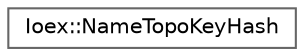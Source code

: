 digraph "Graphical Class Hierarchy"
{
 // INTERACTIVE_SVG=YES
 // LATEX_PDF_SIZE
  bgcolor="transparent";
  edge [fontname=Helvetica,fontsize=10,labelfontname=Helvetica,labelfontsize=10];
  node [fontname=Helvetica,fontsize=10,shape=box,height=0.2,width=0.4];
  rankdir="LR";
  Node0 [id="Node000000",label="Ioex::NameTopoKeyHash",height=0.2,width=0.4,color="grey40", fillcolor="white", style="filled",URL="$structIoex_1_1NameTopoKeyHash.html",tooltip=" "];
}
